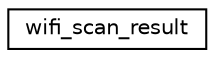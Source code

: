 digraph "Graphical Class Hierarchy"
{
 // LATEX_PDF_SIZE
  edge [fontname="Helvetica",fontsize="10",labelfontname="Helvetica",labelfontsize="10"];
  node [fontname="Helvetica",fontsize="10",shape=record];
  rankdir="LR";
  Node0 [label="wifi_scan_result",height=0.2,width=0.4,color="black", fillcolor="white", style="filled",URL="$structwifi__scan__result.html",tooltip="A Wi-Fi scan result."];
}
